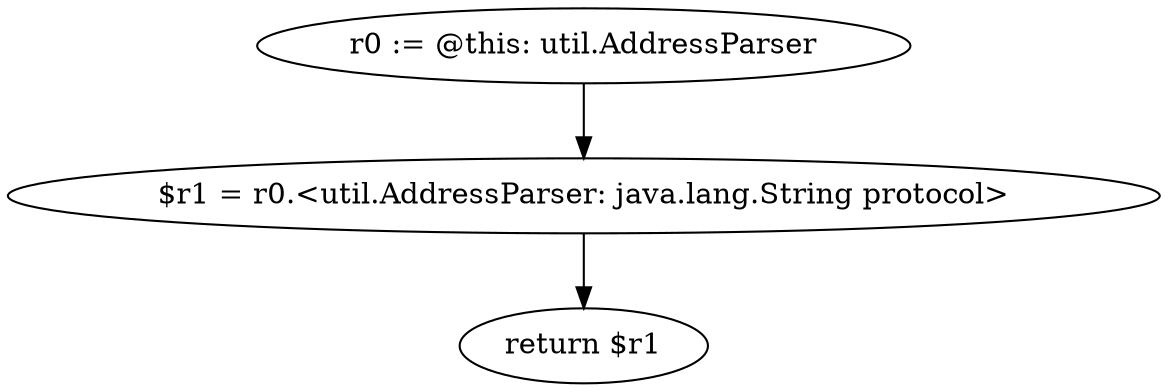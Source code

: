 digraph "unitGraph" {
    "r0 := @this: util.AddressParser"
    "$r1 = r0.<util.AddressParser: java.lang.String protocol>"
    "return $r1"
    "r0 := @this: util.AddressParser"->"$r1 = r0.<util.AddressParser: java.lang.String protocol>";
    "$r1 = r0.<util.AddressParser: java.lang.String protocol>"->"return $r1";
}
